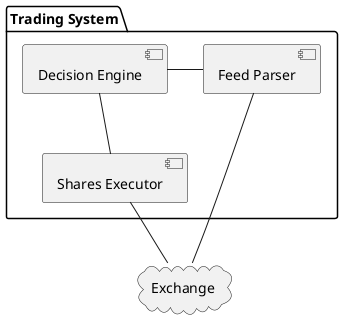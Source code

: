 @startuml

package "Trading System" {
    component [Feed Parser] as FP
    component [Decision Engine] as DE
    component [Shares Executor] as SE
}

cloud Exchange {
}
 
Exchange -- FP
FP - DE
DE -- SE
SE -- Exchange

@enduml
